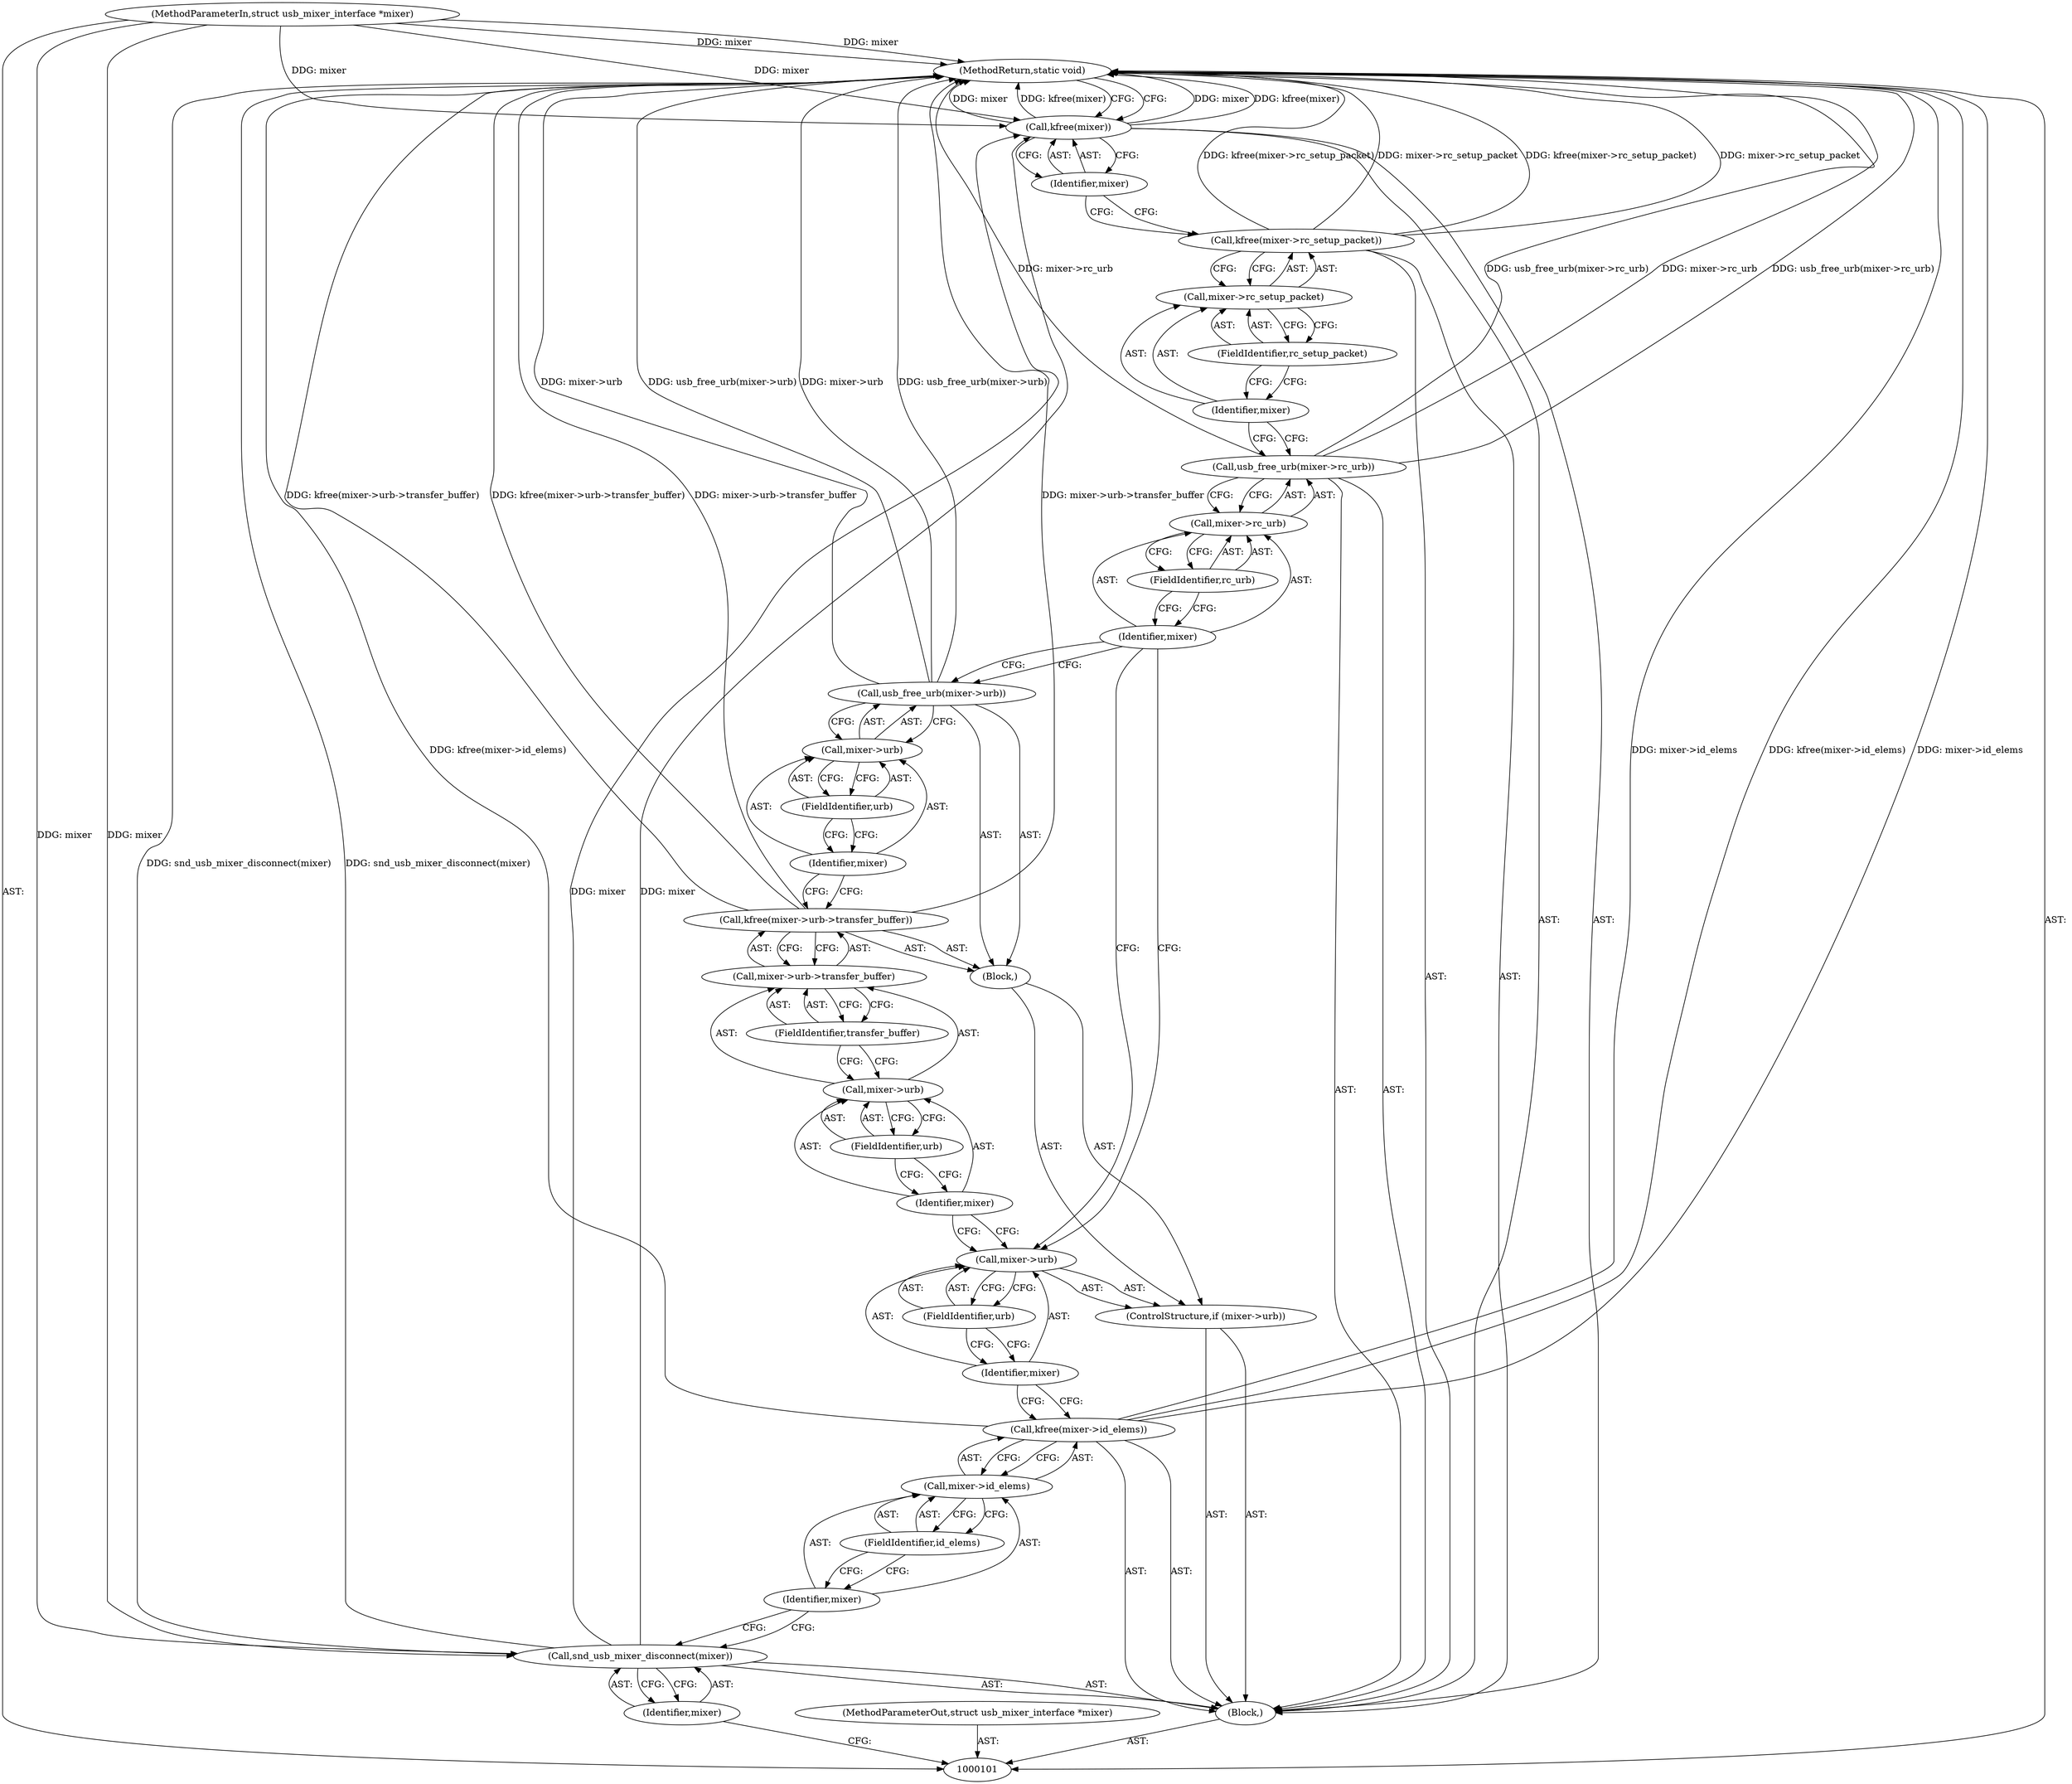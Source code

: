 digraph "0_linux_124751d5e63c823092060074bd0abaae61aaa9c4_0" {
"1000135" [label="(MethodReturn,static void)"];
"1000102" [label="(MethodParameterIn,struct usb_mixer_interface *mixer)"];
"1000157" [label="(MethodParameterOut,struct usb_mixer_interface *mixer)"];
"1000125" [label="(Call,usb_free_urb(mixer->rc_urb))"];
"1000126" [label="(Call,mixer->rc_urb)"];
"1000127" [label="(Identifier,mixer)"];
"1000128" [label="(FieldIdentifier,rc_urb)"];
"1000129" [label="(Call,kfree(mixer->rc_setup_packet))"];
"1000132" [label="(FieldIdentifier,rc_setup_packet)"];
"1000130" [label="(Call,mixer->rc_setup_packet)"];
"1000131" [label="(Identifier,mixer)"];
"1000133" [label="(Call,kfree(mixer))"];
"1000134" [label="(Identifier,mixer)"];
"1000103" [label="(Block,)"];
"1000104" [label="(Call,snd_usb_mixer_disconnect(mixer))"];
"1000105" [label="(Identifier,mixer)"];
"1000109" [label="(FieldIdentifier,id_elems)"];
"1000106" [label="(Call,kfree(mixer->id_elems))"];
"1000107" [label="(Call,mixer->id_elems)"];
"1000108" [label="(Identifier,mixer)"];
"1000113" [label="(FieldIdentifier,urb)"];
"1000114" [label="(Block,)"];
"1000110" [label="(ControlStructure,if (mixer->urb))"];
"1000111" [label="(Call,mixer->urb)"];
"1000112" [label="(Identifier,mixer)"];
"1000119" [label="(FieldIdentifier,urb)"];
"1000120" [label="(FieldIdentifier,transfer_buffer)"];
"1000115" [label="(Call,kfree(mixer->urb->transfer_buffer))"];
"1000116" [label="(Call,mixer->urb->transfer_buffer)"];
"1000117" [label="(Call,mixer->urb)"];
"1000118" [label="(Identifier,mixer)"];
"1000122" [label="(Call,mixer->urb)"];
"1000123" [label="(Identifier,mixer)"];
"1000121" [label="(Call,usb_free_urb(mixer->urb))"];
"1000124" [label="(FieldIdentifier,urb)"];
"1000135" -> "1000101"  [label="AST: "];
"1000135" -> "1000133"  [label="CFG: "];
"1000125" -> "1000135"  [label="DDG: usb_free_urb(mixer->rc_urb)"];
"1000125" -> "1000135"  [label="DDG: mixer->rc_urb"];
"1000106" -> "1000135"  [label="DDG: mixer->id_elems"];
"1000106" -> "1000135"  [label="DDG: kfree(mixer->id_elems)"];
"1000104" -> "1000135"  [label="DDG: snd_usb_mixer_disconnect(mixer)"];
"1000121" -> "1000135"  [label="DDG: mixer->urb"];
"1000121" -> "1000135"  [label="DDG: usb_free_urb(mixer->urb)"];
"1000115" -> "1000135"  [label="DDG: mixer->urb->transfer_buffer"];
"1000115" -> "1000135"  [label="DDG: kfree(mixer->urb->transfer_buffer)"];
"1000129" -> "1000135"  [label="DDG: mixer->rc_setup_packet"];
"1000129" -> "1000135"  [label="DDG: kfree(mixer->rc_setup_packet)"];
"1000133" -> "1000135"  [label="DDG: mixer"];
"1000133" -> "1000135"  [label="DDG: kfree(mixer)"];
"1000102" -> "1000135"  [label="DDG: mixer"];
"1000102" -> "1000101"  [label="AST: "];
"1000102" -> "1000135"  [label="DDG: mixer"];
"1000102" -> "1000104"  [label="DDG: mixer"];
"1000102" -> "1000133"  [label="DDG: mixer"];
"1000157" -> "1000101"  [label="AST: "];
"1000125" -> "1000103"  [label="AST: "];
"1000125" -> "1000126"  [label="CFG: "];
"1000126" -> "1000125"  [label="AST: "];
"1000131" -> "1000125"  [label="CFG: "];
"1000125" -> "1000135"  [label="DDG: usb_free_urb(mixer->rc_urb)"];
"1000125" -> "1000135"  [label="DDG: mixer->rc_urb"];
"1000126" -> "1000125"  [label="AST: "];
"1000126" -> "1000128"  [label="CFG: "];
"1000127" -> "1000126"  [label="AST: "];
"1000128" -> "1000126"  [label="AST: "];
"1000125" -> "1000126"  [label="CFG: "];
"1000127" -> "1000126"  [label="AST: "];
"1000127" -> "1000121"  [label="CFG: "];
"1000127" -> "1000111"  [label="CFG: "];
"1000128" -> "1000127"  [label="CFG: "];
"1000128" -> "1000126"  [label="AST: "];
"1000128" -> "1000127"  [label="CFG: "];
"1000126" -> "1000128"  [label="CFG: "];
"1000129" -> "1000103"  [label="AST: "];
"1000129" -> "1000130"  [label="CFG: "];
"1000130" -> "1000129"  [label="AST: "];
"1000134" -> "1000129"  [label="CFG: "];
"1000129" -> "1000135"  [label="DDG: mixer->rc_setup_packet"];
"1000129" -> "1000135"  [label="DDG: kfree(mixer->rc_setup_packet)"];
"1000132" -> "1000130"  [label="AST: "];
"1000132" -> "1000131"  [label="CFG: "];
"1000130" -> "1000132"  [label="CFG: "];
"1000130" -> "1000129"  [label="AST: "];
"1000130" -> "1000132"  [label="CFG: "];
"1000131" -> "1000130"  [label="AST: "];
"1000132" -> "1000130"  [label="AST: "];
"1000129" -> "1000130"  [label="CFG: "];
"1000131" -> "1000130"  [label="AST: "];
"1000131" -> "1000125"  [label="CFG: "];
"1000132" -> "1000131"  [label="CFG: "];
"1000133" -> "1000103"  [label="AST: "];
"1000133" -> "1000134"  [label="CFG: "];
"1000134" -> "1000133"  [label="AST: "];
"1000135" -> "1000133"  [label="CFG: "];
"1000133" -> "1000135"  [label="DDG: mixer"];
"1000133" -> "1000135"  [label="DDG: kfree(mixer)"];
"1000104" -> "1000133"  [label="DDG: mixer"];
"1000102" -> "1000133"  [label="DDG: mixer"];
"1000134" -> "1000133"  [label="AST: "];
"1000134" -> "1000129"  [label="CFG: "];
"1000133" -> "1000134"  [label="CFG: "];
"1000103" -> "1000101"  [label="AST: "];
"1000104" -> "1000103"  [label="AST: "];
"1000106" -> "1000103"  [label="AST: "];
"1000110" -> "1000103"  [label="AST: "];
"1000125" -> "1000103"  [label="AST: "];
"1000129" -> "1000103"  [label="AST: "];
"1000133" -> "1000103"  [label="AST: "];
"1000104" -> "1000103"  [label="AST: "];
"1000104" -> "1000105"  [label="CFG: "];
"1000105" -> "1000104"  [label="AST: "];
"1000108" -> "1000104"  [label="CFG: "];
"1000104" -> "1000135"  [label="DDG: snd_usb_mixer_disconnect(mixer)"];
"1000102" -> "1000104"  [label="DDG: mixer"];
"1000104" -> "1000133"  [label="DDG: mixer"];
"1000105" -> "1000104"  [label="AST: "];
"1000105" -> "1000101"  [label="CFG: "];
"1000104" -> "1000105"  [label="CFG: "];
"1000109" -> "1000107"  [label="AST: "];
"1000109" -> "1000108"  [label="CFG: "];
"1000107" -> "1000109"  [label="CFG: "];
"1000106" -> "1000103"  [label="AST: "];
"1000106" -> "1000107"  [label="CFG: "];
"1000107" -> "1000106"  [label="AST: "];
"1000112" -> "1000106"  [label="CFG: "];
"1000106" -> "1000135"  [label="DDG: mixer->id_elems"];
"1000106" -> "1000135"  [label="DDG: kfree(mixer->id_elems)"];
"1000107" -> "1000106"  [label="AST: "];
"1000107" -> "1000109"  [label="CFG: "];
"1000108" -> "1000107"  [label="AST: "];
"1000109" -> "1000107"  [label="AST: "];
"1000106" -> "1000107"  [label="CFG: "];
"1000108" -> "1000107"  [label="AST: "];
"1000108" -> "1000104"  [label="CFG: "];
"1000109" -> "1000108"  [label="CFG: "];
"1000113" -> "1000111"  [label="AST: "];
"1000113" -> "1000112"  [label="CFG: "];
"1000111" -> "1000113"  [label="CFG: "];
"1000114" -> "1000110"  [label="AST: "];
"1000115" -> "1000114"  [label="AST: "];
"1000121" -> "1000114"  [label="AST: "];
"1000110" -> "1000103"  [label="AST: "];
"1000111" -> "1000110"  [label="AST: "];
"1000114" -> "1000110"  [label="AST: "];
"1000111" -> "1000110"  [label="AST: "];
"1000111" -> "1000113"  [label="CFG: "];
"1000112" -> "1000111"  [label="AST: "];
"1000113" -> "1000111"  [label="AST: "];
"1000118" -> "1000111"  [label="CFG: "];
"1000127" -> "1000111"  [label="CFG: "];
"1000112" -> "1000111"  [label="AST: "];
"1000112" -> "1000106"  [label="CFG: "];
"1000113" -> "1000112"  [label="CFG: "];
"1000119" -> "1000117"  [label="AST: "];
"1000119" -> "1000118"  [label="CFG: "];
"1000117" -> "1000119"  [label="CFG: "];
"1000120" -> "1000116"  [label="AST: "];
"1000120" -> "1000117"  [label="CFG: "];
"1000116" -> "1000120"  [label="CFG: "];
"1000115" -> "1000114"  [label="AST: "];
"1000115" -> "1000116"  [label="CFG: "];
"1000116" -> "1000115"  [label="AST: "];
"1000123" -> "1000115"  [label="CFG: "];
"1000115" -> "1000135"  [label="DDG: mixer->urb->transfer_buffer"];
"1000115" -> "1000135"  [label="DDG: kfree(mixer->urb->transfer_buffer)"];
"1000116" -> "1000115"  [label="AST: "];
"1000116" -> "1000120"  [label="CFG: "];
"1000117" -> "1000116"  [label="AST: "];
"1000120" -> "1000116"  [label="AST: "];
"1000115" -> "1000116"  [label="CFG: "];
"1000117" -> "1000116"  [label="AST: "];
"1000117" -> "1000119"  [label="CFG: "];
"1000118" -> "1000117"  [label="AST: "];
"1000119" -> "1000117"  [label="AST: "];
"1000120" -> "1000117"  [label="CFG: "];
"1000118" -> "1000117"  [label="AST: "];
"1000118" -> "1000111"  [label="CFG: "];
"1000119" -> "1000118"  [label="CFG: "];
"1000122" -> "1000121"  [label="AST: "];
"1000122" -> "1000124"  [label="CFG: "];
"1000123" -> "1000122"  [label="AST: "];
"1000124" -> "1000122"  [label="AST: "];
"1000121" -> "1000122"  [label="CFG: "];
"1000123" -> "1000122"  [label="AST: "];
"1000123" -> "1000115"  [label="CFG: "];
"1000124" -> "1000123"  [label="CFG: "];
"1000121" -> "1000114"  [label="AST: "];
"1000121" -> "1000122"  [label="CFG: "];
"1000122" -> "1000121"  [label="AST: "];
"1000127" -> "1000121"  [label="CFG: "];
"1000121" -> "1000135"  [label="DDG: mixer->urb"];
"1000121" -> "1000135"  [label="DDG: usb_free_urb(mixer->urb)"];
"1000124" -> "1000122"  [label="AST: "];
"1000124" -> "1000123"  [label="CFG: "];
"1000122" -> "1000124"  [label="CFG: "];
}
